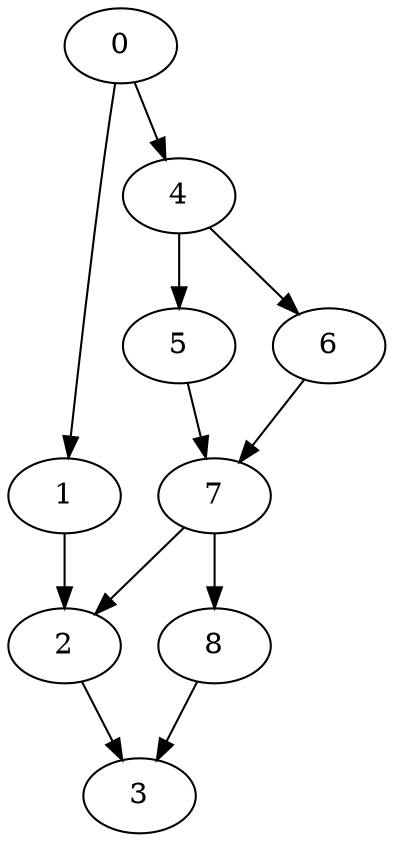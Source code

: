 digraph {
	0
	1
	2
	3
	4
	5
	6
	7
	8
	1 -> 2
	7 -> 2
	2 -> 3
	8 -> 3
	4 -> 5
	5 -> 7
	6 -> 7
	0 -> 1
	0 -> 4
	4 -> 6
	7 -> 8
}
